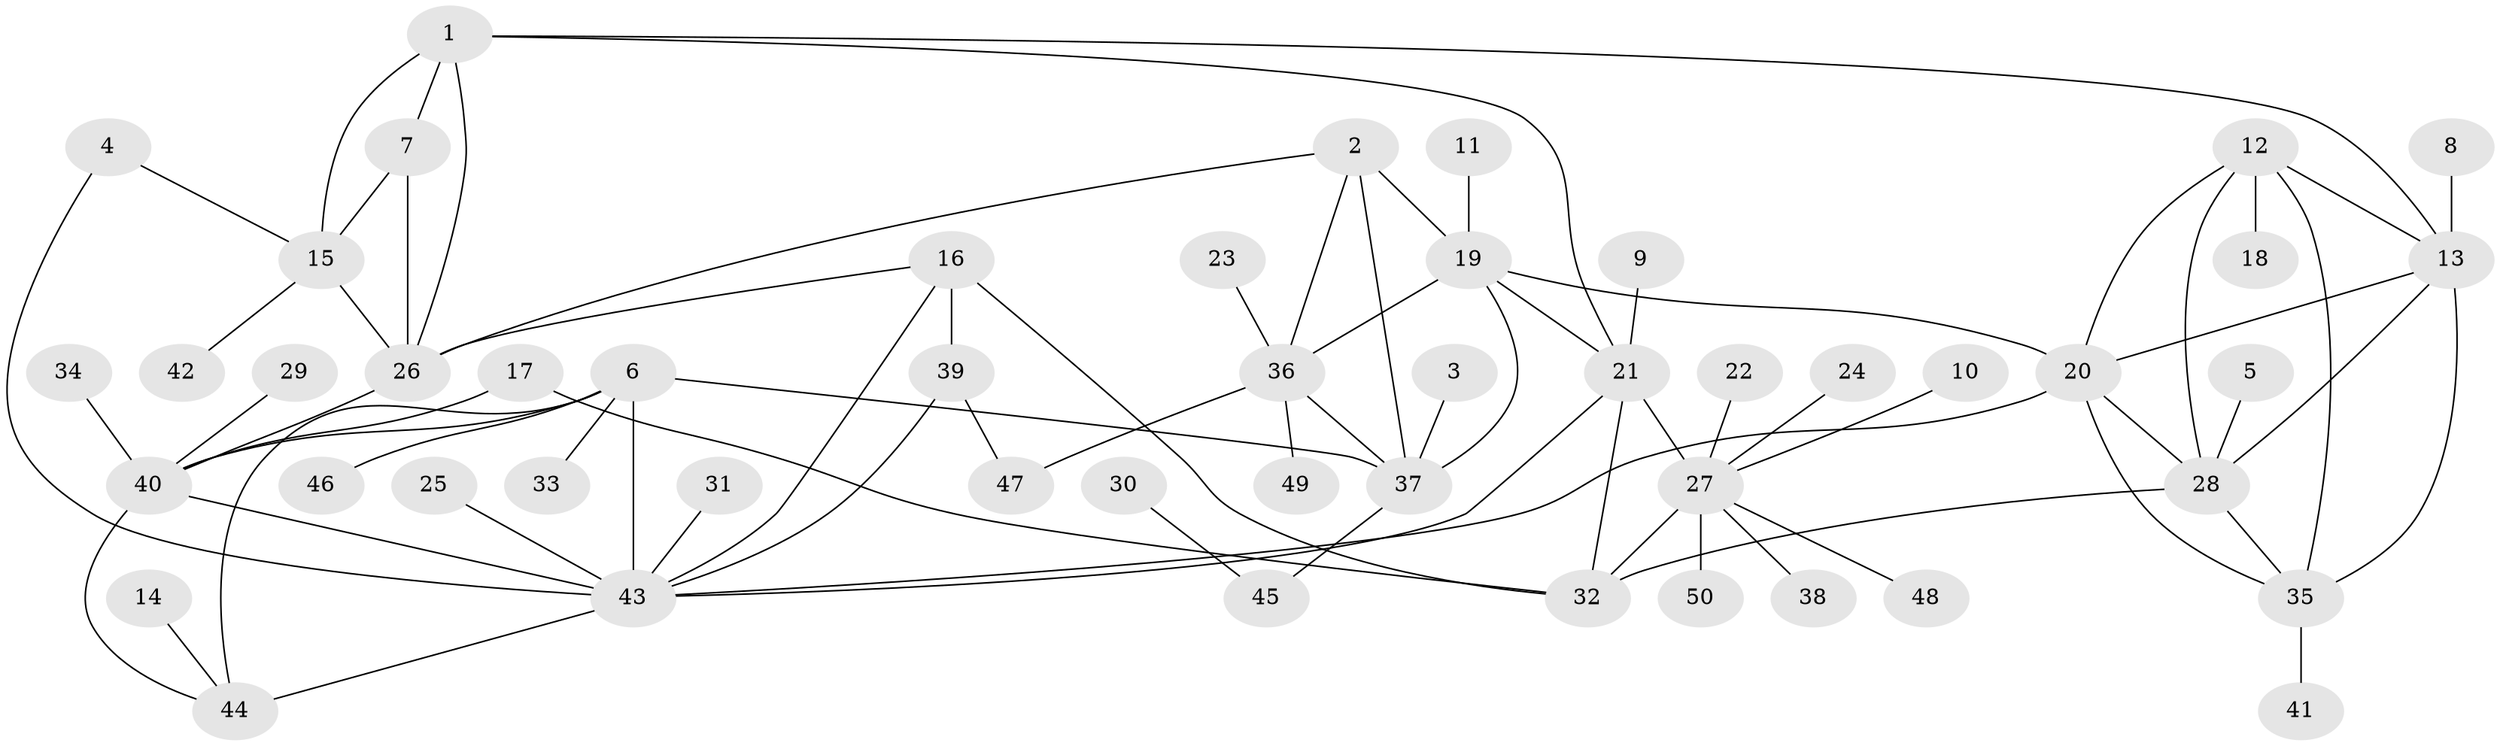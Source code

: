 // original degree distribution, {9: 0.05, 10: 0.02, 6: 0.04, 5: 0.04, 8: 0.04, 7: 0.03, 4: 0.03, 13: 0.01, 1: 0.55, 2: 0.15, 3: 0.04}
// Generated by graph-tools (version 1.1) at 2025/02/03/09/25 03:02:43]
// undirected, 50 vertices, 77 edges
graph export_dot {
graph [start="1"]
  node [color=gray90,style=filled];
  1;
  2;
  3;
  4;
  5;
  6;
  7;
  8;
  9;
  10;
  11;
  12;
  13;
  14;
  15;
  16;
  17;
  18;
  19;
  20;
  21;
  22;
  23;
  24;
  25;
  26;
  27;
  28;
  29;
  30;
  31;
  32;
  33;
  34;
  35;
  36;
  37;
  38;
  39;
  40;
  41;
  42;
  43;
  44;
  45;
  46;
  47;
  48;
  49;
  50;
  1 -- 7 [weight=2.0];
  1 -- 13 [weight=1.0];
  1 -- 15 [weight=1.0];
  1 -- 21 [weight=1.0];
  1 -- 26 [weight=1.0];
  2 -- 19 [weight=2.0];
  2 -- 26 [weight=1.0];
  2 -- 36 [weight=2.0];
  2 -- 37 [weight=2.0];
  3 -- 37 [weight=1.0];
  4 -- 15 [weight=1.0];
  4 -- 43 [weight=1.0];
  5 -- 28 [weight=1.0];
  6 -- 33 [weight=1.0];
  6 -- 37 [weight=1.0];
  6 -- 40 [weight=2.0];
  6 -- 43 [weight=2.0];
  6 -- 44 [weight=2.0];
  6 -- 46 [weight=1.0];
  7 -- 15 [weight=2.0];
  7 -- 26 [weight=2.0];
  8 -- 13 [weight=1.0];
  9 -- 21 [weight=1.0];
  10 -- 27 [weight=1.0];
  11 -- 19 [weight=1.0];
  12 -- 13 [weight=1.0];
  12 -- 18 [weight=1.0];
  12 -- 20 [weight=1.0];
  12 -- 28 [weight=1.0];
  12 -- 35 [weight=1.0];
  13 -- 20 [weight=1.0];
  13 -- 28 [weight=1.0];
  13 -- 35 [weight=1.0];
  14 -- 44 [weight=1.0];
  15 -- 26 [weight=1.0];
  15 -- 42 [weight=1.0];
  16 -- 26 [weight=1.0];
  16 -- 32 [weight=2.0];
  16 -- 39 [weight=1.0];
  16 -- 43 [weight=1.0];
  17 -- 32 [weight=1.0];
  17 -- 40 [weight=1.0];
  19 -- 20 [weight=1.0];
  19 -- 21 [weight=1.0];
  19 -- 36 [weight=1.0];
  19 -- 37 [weight=1.0];
  20 -- 28 [weight=1.0];
  20 -- 35 [weight=1.0];
  20 -- 43 [weight=1.0];
  21 -- 27 [weight=3.0];
  21 -- 32 [weight=1.0];
  21 -- 43 [weight=1.0];
  22 -- 27 [weight=1.0];
  23 -- 36 [weight=1.0];
  24 -- 27 [weight=1.0];
  25 -- 43 [weight=1.0];
  26 -- 40 [weight=1.0];
  27 -- 32 [weight=3.0];
  27 -- 38 [weight=1.0];
  27 -- 48 [weight=1.0];
  27 -- 50 [weight=1.0];
  28 -- 32 [weight=1.0];
  28 -- 35 [weight=1.0];
  29 -- 40 [weight=1.0];
  30 -- 45 [weight=1.0];
  31 -- 43 [weight=1.0];
  34 -- 40 [weight=1.0];
  35 -- 41 [weight=1.0];
  36 -- 37 [weight=1.0];
  36 -- 47 [weight=1.0];
  36 -- 49 [weight=1.0];
  37 -- 45 [weight=1.0];
  39 -- 43 [weight=1.0];
  39 -- 47 [weight=1.0];
  40 -- 43 [weight=1.0];
  40 -- 44 [weight=1.0];
  43 -- 44 [weight=1.0];
}
